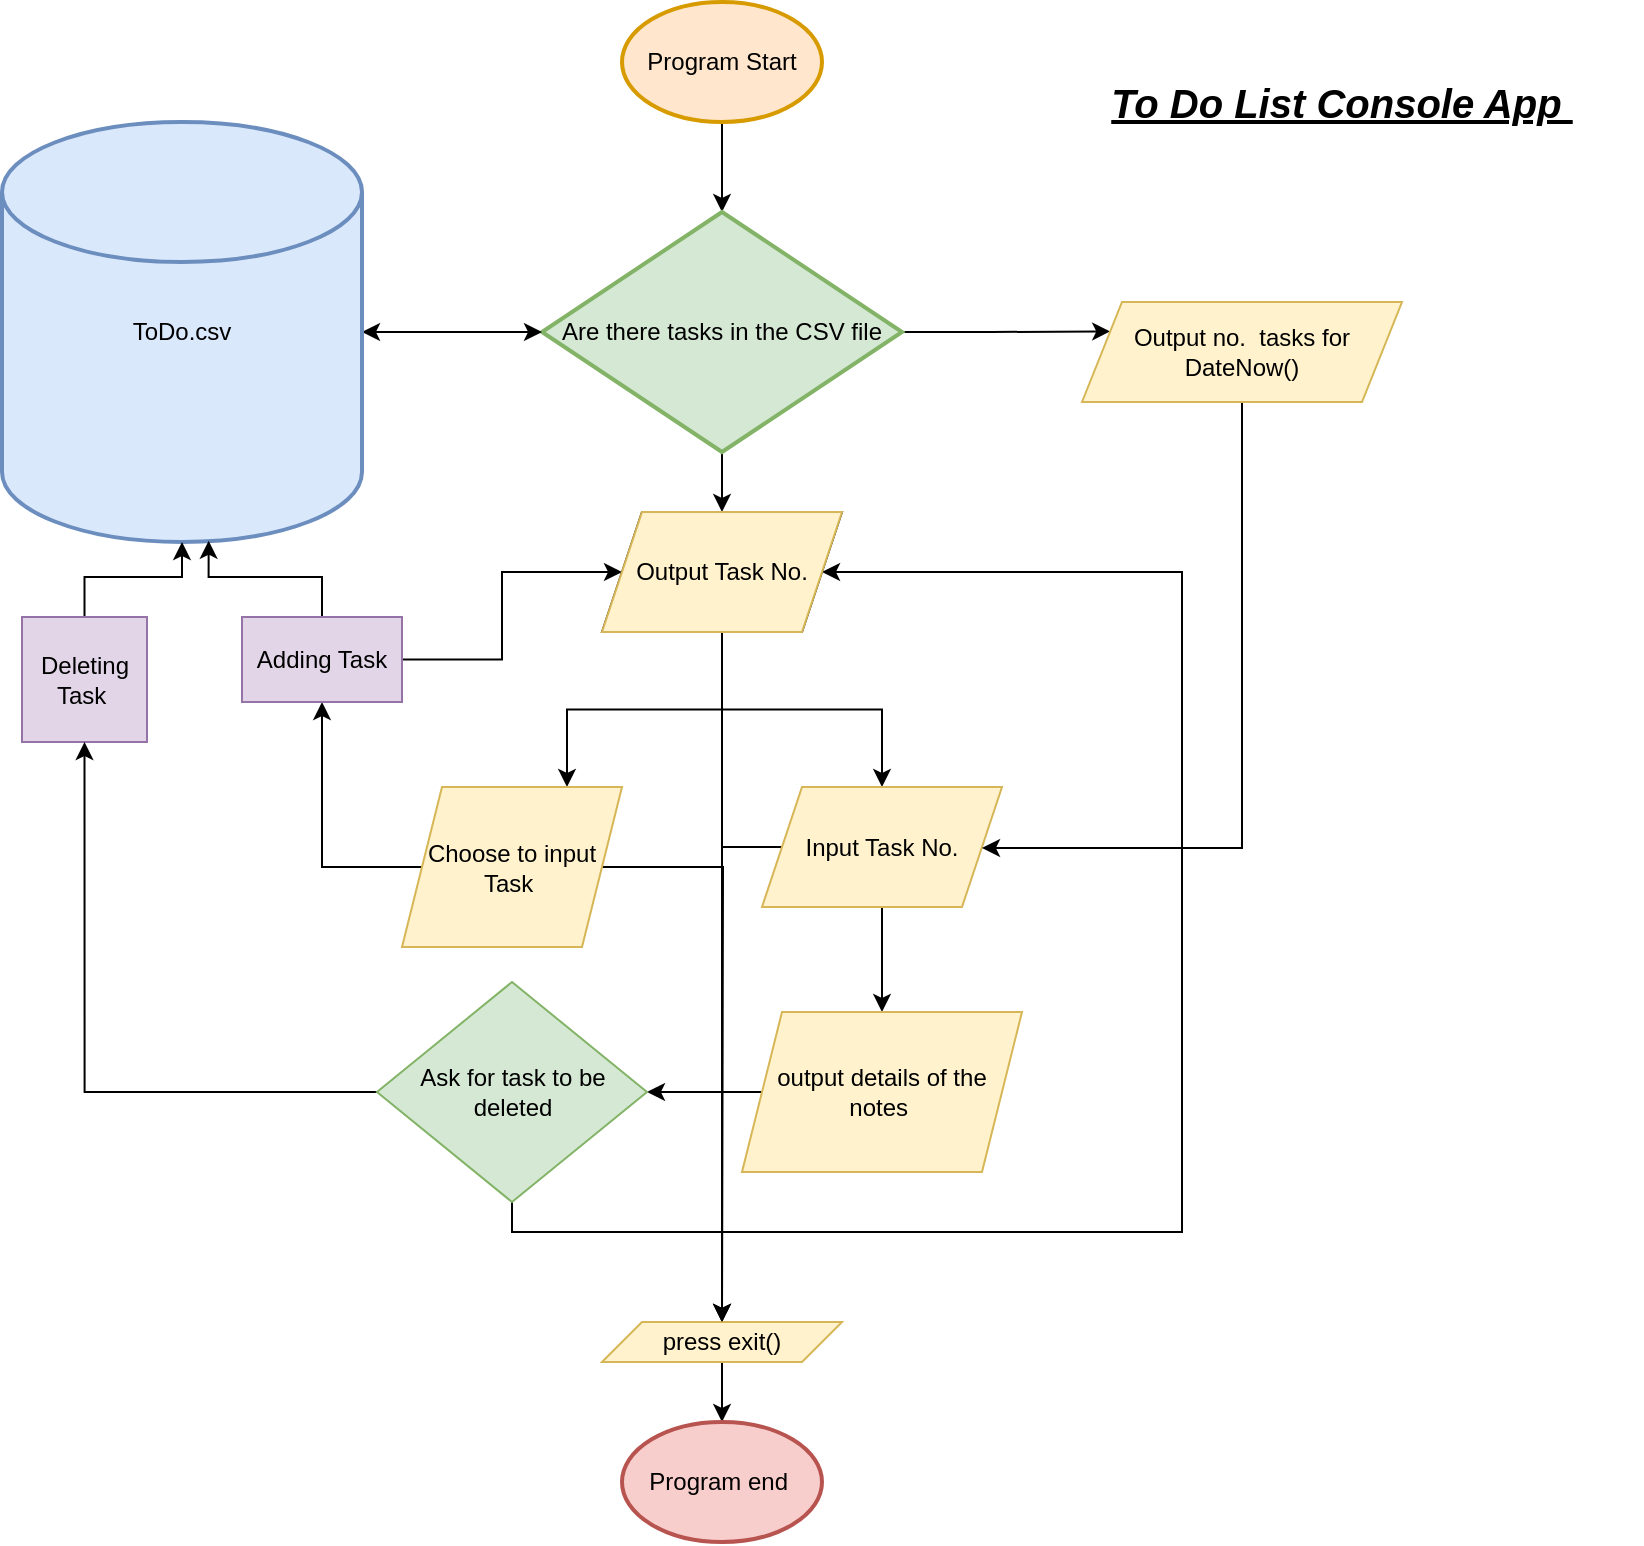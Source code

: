 <mxfile version="14.2.9" type="device"><diagram id="DATku7EBnSLs9PUzAG-a" name="Page-1"><mxGraphModel dx="1422" dy="890" grid="1" gridSize="10" guides="1" tooltips="1" connect="1" arrows="1" fold="1" page="1" pageScale="1" pageWidth="1100" pageHeight="850" math="0" shadow="0"><root><mxCell id="0"/><mxCell id="1" parent="0"/><mxCell id="9-b1hxGo1uMtr4pfxl_v-3" style="edgeStyle=orthogonalEdgeStyle;rounded=0;orthogonalLoop=1;jettySize=auto;html=1;entryX=0.5;entryY=0;entryDx=0;entryDy=0;entryPerimeter=0;" parent="1" source="9-b1hxGo1uMtr4pfxl_v-1" target="9-b1hxGo1uMtr4pfxl_v-2" edge="1"><mxGeometry relative="1" as="geometry"/></mxCell><mxCell id="9-b1hxGo1uMtr4pfxl_v-1" value="Program Start" style="strokeWidth=2;html=1;shape=mxgraph.flowchart.start_1;whiteSpace=wrap;fillColor=#ffe6cc;strokeColor=#d79b00;" parent="1" vertex="1"><mxGeometry x="480" y="10" width="100" height="60" as="geometry"/></mxCell><mxCell id="9-b1hxGo1uMtr4pfxl_v-6" style="edgeStyle=orthogonalEdgeStyle;rounded=0;orthogonalLoop=1;jettySize=auto;html=1;" parent="1" source="9-b1hxGo1uMtr4pfxl_v-2" target="9-b1hxGo1uMtr4pfxl_v-4" edge="1"><mxGeometry relative="1" as="geometry"/></mxCell><mxCell id="_-N3S20TZ8Yg_KvtnWoX-8" style="edgeStyle=orthogonalEdgeStyle;rounded=0;orthogonalLoop=1;jettySize=auto;html=1;entryX=0.5;entryY=0;entryDx=0;entryDy=0;" edge="1" parent="1" source="9-b1hxGo1uMtr4pfxl_v-2" target="_-N3S20TZ8Yg_KvtnWoX-6"><mxGeometry relative="1" as="geometry"/></mxCell><mxCell id="_-N3S20TZ8Yg_KvtnWoX-11" style="edgeStyle=orthogonalEdgeStyle;rounded=0;orthogonalLoop=1;jettySize=auto;html=1;entryX=0;entryY=0.25;entryDx=0;entryDy=0;" edge="1" parent="1" source="9-b1hxGo1uMtr4pfxl_v-2" target="_-N3S20TZ8Yg_KvtnWoX-40"><mxGeometry relative="1" as="geometry"><mxPoint x="720" y="175.0" as="targetPoint"/></mxGeometry></mxCell><mxCell id="9-b1hxGo1uMtr4pfxl_v-2" value="Are there tasks in the CSV file" style="strokeWidth=2;html=1;shape=mxgraph.flowchart.decision;whiteSpace=wrap;fillColor=#d5e8d4;strokeColor=#82b366;" parent="1" vertex="1"><mxGeometry x="440" y="115" width="180" height="120" as="geometry"/></mxCell><mxCell id="9-b1hxGo1uMtr4pfxl_v-5" style="edgeStyle=orthogonalEdgeStyle;rounded=0;orthogonalLoop=1;jettySize=auto;html=1;entryX=0;entryY=0.5;entryDx=0;entryDy=0;entryPerimeter=0;" parent="1" source="9-b1hxGo1uMtr4pfxl_v-4" target="9-b1hxGo1uMtr4pfxl_v-2" edge="1"><mxGeometry relative="1" as="geometry"/></mxCell><mxCell id="9-b1hxGo1uMtr4pfxl_v-4" value="ToDo.csv" style="strokeWidth=2;html=1;shape=mxgraph.flowchart.database;whiteSpace=wrap;fillColor=#dae8fc;strokeColor=#6c8ebf;" parent="1" vertex="1"><mxGeometry x="170" y="70" width="180" height="210" as="geometry"/></mxCell><mxCell id="_-N3S20TZ8Yg_KvtnWoX-9" style="edgeStyle=orthogonalEdgeStyle;rounded=0;orthogonalLoop=1;jettySize=auto;html=1;entryX=0.5;entryY=0;entryDx=0;entryDy=0;" edge="1" parent="1" source="_-N3S20TZ8Yg_KvtnWoX-6" target="_-N3S20TZ8Yg_KvtnWoX-7"><mxGeometry relative="1" as="geometry"/></mxCell><mxCell id="_-N3S20TZ8Yg_KvtnWoX-18" style="edgeStyle=orthogonalEdgeStyle;rounded=0;orthogonalLoop=1;jettySize=auto;html=1;entryX=0.75;entryY=0;entryDx=0;entryDy=0;" edge="1" parent="1" source="_-N3S20TZ8Yg_KvtnWoX-6" target="_-N3S20TZ8Yg_KvtnWoX-17"><mxGeometry relative="1" as="geometry"/></mxCell><mxCell id="_-N3S20TZ8Yg_KvtnWoX-6" value="Output Task No." style="shape=parallelogram;perimeter=parallelogramPerimeter;whiteSpace=wrap;html=1;fixedSize=1;" vertex="1" parent="1"><mxGeometry x="470" y="265" width="120" height="60" as="geometry"/></mxCell><mxCell id="_-N3S20TZ8Yg_KvtnWoX-16" style="edgeStyle=orthogonalEdgeStyle;rounded=0;orthogonalLoop=1;jettySize=auto;html=1;entryX=0.5;entryY=0;entryDx=0;entryDy=0;" edge="1" parent="1" source="_-N3S20TZ8Yg_KvtnWoX-7" target="_-N3S20TZ8Yg_KvtnWoX-15"><mxGeometry relative="1" as="geometry"/></mxCell><mxCell id="_-N3S20TZ8Yg_KvtnWoX-45" style="edgeStyle=orthogonalEdgeStyle;rounded=0;orthogonalLoop=1;jettySize=auto;html=1;fontSize=20;" edge="1" parent="1" source="_-N3S20TZ8Yg_KvtnWoX-7"><mxGeometry relative="1" as="geometry"><mxPoint x="530" y="670" as="targetPoint"/></mxGeometry></mxCell><mxCell id="_-N3S20TZ8Yg_KvtnWoX-7" value="Input Task No." style="shape=parallelogram;perimeter=parallelogramPerimeter;whiteSpace=wrap;html=1;fixedSize=1;fillColor=#fff2cc;strokeColor=#d6b656;" vertex="1" parent="1"><mxGeometry x="550" y="402.5" width="120" height="60" as="geometry"/></mxCell><mxCell id="_-N3S20TZ8Yg_KvtnWoX-13" style="edgeStyle=orthogonalEdgeStyle;rounded=0;orthogonalLoop=1;jettySize=auto;html=1;entryX=1;entryY=0.5;entryDx=0;entryDy=0;exitX=0.5;exitY=1;exitDx=0;exitDy=0;" edge="1" parent="1" target="_-N3S20TZ8Yg_KvtnWoX-7"><mxGeometry relative="1" as="geometry"><mxPoint x="770" y="495" as="targetPoint"/><mxPoint x="790" y="210.0" as="sourcePoint"/><Array as="points"><mxPoint x="790" y="433"/><mxPoint x="660" y="433"/></Array></mxGeometry></mxCell><mxCell id="_-N3S20TZ8Yg_KvtnWoX-27" style="edgeStyle=orthogonalEdgeStyle;rounded=0;orthogonalLoop=1;jettySize=auto;html=1;" edge="1" parent="1" source="_-N3S20TZ8Yg_KvtnWoX-15" target="_-N3S20TZ8Yg_KvtnWoX-25"><mxGeometry relative="1" as="geometry"/></mxCell><mxCell id="_-N3S20TZ8Yg_KvtnWoX-15" value="output details of the notes&amp;nbsp;" style="shape=parallelogram;perimeter=parallelogramPerimeter;whiteSpace=wrap;html=1;fixedSize=1;fillColor=#fff2cc;strokeColor=#d6b656;" vertex="1" parent="1"><mxGeometry x="540" y="515" width="140" height="80" as="geometry"/></mxCell><mxCell id="_-N3S20TZ8Yg_KvtnWoX-21" style="edgeStyle=orthogonalEdgeStyle;rounded=0;orthogonalLoop=1;jettySize=auto;html=1;entryX=0.5;entryY=1;entryDx=0;entryDy=0;exitX=0;exitY=0.5;exitDx=0;exitDy=0;" edge="1" parent="1" source="_-N3S20TZ8Yg_KvtnWoX-17" target="_-N3S20TZ8Yg_KvtnWoX-19"><mxGeometry relative="1" as="geometry"><Array as="points"><mxPoint x="330" y="442"/></Array></mxGeometry></mxCell><mxCell id="_-N3S20TZ8Yg_KvtnWoX-44" style="edgeStyle=orthogonalEdgeStyle;rounded=0;orthogonalLoop=1;jettySize=auto;html=1;fontSize=20;" edge="1" parent="1" source="_-N3S20TZ8Yg_KvtnWoX-17"><mxGeometry relative="1" as="geometry"><mxPoint x="530" y="670" as="targetPoint"/></mxGeometry></mxCell><mxCell id="_-N3S20TZ8Yg_KvtnWoX-17" value="Choose to input Task&amp;nbsp;" style="shape=parallelogram;perimeter=parallelogramPerimeter;whiteSpace=wrap;html=1;fixedSize=1;fillColor=#fff2cc;strokeColor=#d6b656;" vertex="1" parent="1"><mxGeometry x="370" y="402.5" width="110" height="80" as="geometry"/></mxCell><mxCell id="_-N3S20TZ8Yg_KvtnWoX-30" style="edgeStyle=orthogonalEdgeStyle;rounded=0;orthogonalLoop=1;jettySize=auto;html=1;entryX=0.574;entryY=0.997;entryDx=0;entryDy=0;entryPerimeter=0;" edge="1" parent="1" source="_-N3S20TZ8Yg_KvtnWoX-19" target="9-b1hxGo1uMtr4pfxl_v-4"><mxGeometry relative="1" as="geometry"/></mxCell><mxCell id="_-N3S20TZ8Yg_KvtnWoX-39" style="edgeStyle=orthogonalEdgeStyle;rounded=0;orthogonalLoop=1;jettySize=auto;html=1;entryX=0;entryY=0.5;entryDx=0;entryDy=0;" edge="1" parent="1" source="_-N3S20TZ8Yg_KvtnWoX-19" target="_-N3S20TZ8Yg_KvtnWoX-6"><mxGeometry relative="1" as="geometry"/></mxCell><mxCell id="_-N3S20TZ8Yg_KvtnWoX-19" value="Adding Task" style="rounded=0;whiteSpace=wrap;html=1;fillColor=#e1d5e7;strokeColor=#9673a6;" vertex="1" parent="1"><mxGeometry x="290" y="317.5" width="80" height="42.5" as="geometry"/></mxCell><mxCell id="_-N3S20TZ8Yg_KvtnWoX-24" style="edgeStyle=orthogonalEdgeStyle;rounded=0;orthogonalLoop=1;jettySize=auto;html=1;entryX=0.5;entryY=1;entryDx=0;entryDy=0;entryPerimeter=0;" edge="1" parent="1" source="_-N3S20TZ8Yg_KvtnWoX-20" target="9-b1hxGo1uMtr4pfxl_v-4"><mxGeometry relative="1" as="geometry"/></mxCell><mxCell id="_-N3S20TZ8Yg_KvtnWoX-20" value="Deleting Task&amp;nbsp;" style="whiteSpace=wrap;html=1;aspect=fixed;fillColor=#e1d5e7;strokeColor=#9673a6;" vertex="1" parent="1"><mxGeometry x="180" y="317.5" width="62.5" height="62.5" as="geometry"/></mxCell><mxCell id="_-N3S20TZ8Yg_KvtnWoX-26" style="edgeStyle=orthogonalEdgeStyle;rounded=0;orthogonalLoop=1;jettySize=auto;html=1;entryX=0.5;entryY=1;entryDx=0;entryDy=0;" edge="1" parent="1" source="_-N3S20TZ8Yg_KvtnWoX-25" target="_-N3S20TZ8Yg_KvtnWoX-20"><mxGeometry relative="1" as="geometry"/></mxCell><mxCell id="_-N3S20TZ8Yg_KvtnWoX-28" style="edgeStyle=orthogonalEdgeStyle;rounded=0;orthogonalLoop=1;jettySize=auto;html=1;entryX=1;entryY=0.5;entryDx=0;entryDy=0;exitX=0.5;exitY=1;exitDx=0;exitDy=0;" edge="1" parent="1" source="_-N3S20TZ8Yg_KvtnWoX-25" target="_-N3S20TZ8Yg_KvtnWoX-6"><mxGeometry relative="1" as="geometry"><Array as="points"><mxPoint x="425" y="625"/><mxPoint x="760" y="625"/><mxPoint x="760" y="295"/></Array></mxGeometry></mxCell><mxCell id="_-N3S20TZ8Yg_KvtnWoX-25" value="Ask for task to be deleted" style="rhombus;whiteSpace=wrap;html=1;fillColor=#d5e8d4;strokeColor=#82b366;" vertex="1" parent="1"><mxGeometry x="357.5" y="500" width="135" height="110" as="geometry"/></mxCell><mxCell id="_-N3S20TZ8Yg_KvtnWoX-33" style="edgeStyle=orthogonalEdgeStyle;rounded=0;orthogonalLoop=1;jettySize=auto;html=1;entryX=0.5;entryY=0;entryDx=0;entryDy=0;entryPerimeter=0;" edge="1" parent="1" source="_-N3S20TZ8Yg_KvtnWoX-29" target="_-N3S20TZ8Yg_KvtnWoX-32"><mxGeometry relative="1" as="geometry"/></mxCell><mxCell id="_-N3S20TZ8Yg_KvtnWoX-29" value="press exit()" style="shape=parallelogram;perimeter=parallelogramPerimeter;whiteSpace=wrap;html=1;fixedSize=1;fillColor=#fff2cc;strokeColor=#d6b656;" vertex="1" parent="1"><mxGeometry x="470" y="670" width="120" height="20" as="geometry"/></mxCell><mxCell id="_-N3S20TZ8Yg_KvtnWoX-31" value="" style="endArrow=classic;html=1;exitX=0.5;exitY=1;exitDx=0;exitDy=0;entryX=0.5;entryY=0;entryDx=0;entryDy=0;" edge="1" parent="1" source="_-N3S20TZ8Yg_KvtnWoX-6" target="_-N3S20TZ8Yg_KvtnWoX-29"><mxGeometry width="50" height="50" relative="1" as="geometry"><mxPoint x="850" y="555" as="sourcePoint"/><mxPoint x="900" y="505" as="targetPoint"/></mxGeometry></mxCell><mxCell id="_-N3S20TZ8Yg_KvtnWoX-32" value="Program end&amp;nbsp;" style="strokeWidth=2;html=1;shape=mxgraph.flowchart.start_1;whiteSpace=wrap;fillColor=#f8cecc;strokeColor=#b85450;" vertex="1" parent="1"><mxGeometry x="480" y="720" width="100" height="60" as="geometry"/></mxCell><mxCell id="_-N3S20TZ8Yg_KvtnWoX-40" value="Output no.&amp;nbsp; tasks for DateNow()" style="shape=parallelogram;perimeter=parallelogramPerimeter;whiteSpace=wrap;html=1;fixedSize=1;fillColor=#fff2cc;strokeColor=#d6b656;" vertex="1" parent="1"><mxGeometry x="710" y="160" width="160" height="50" as="geometry"/></mxCell><mxCell id="_-N3S20TZ8Yg_KvtnWoX-41" value="Output Task No." style="shape=parallelogram;perimeter=parallelogramPerimeter;whiteSpace=wrap;html=1;fixedSize=1;fillColor=#fff2cc;strokeColor=#d6b656;" vertex="1" parent="1"><mxGeometry x="470" y="265" width="120" height="60" as="geometry"/></mxCell><mxCell id="_-N3S20TZ8Yg_KvtnWoX-43" value="To Do List Console App&amp;nbsp;" style="text;html=1;strokeColor=none;fillColor=none;align=center;verticalAlign=middle;whiteSpace=wrap;rounded=0;fontStyle=7;fontSize=20;" vertex="1" parent="1"><mxGeometry x="690" y="50" width="300" height="20" as="geometry"/></mxCell></root></mxGraphModel></diagram></mxfile>